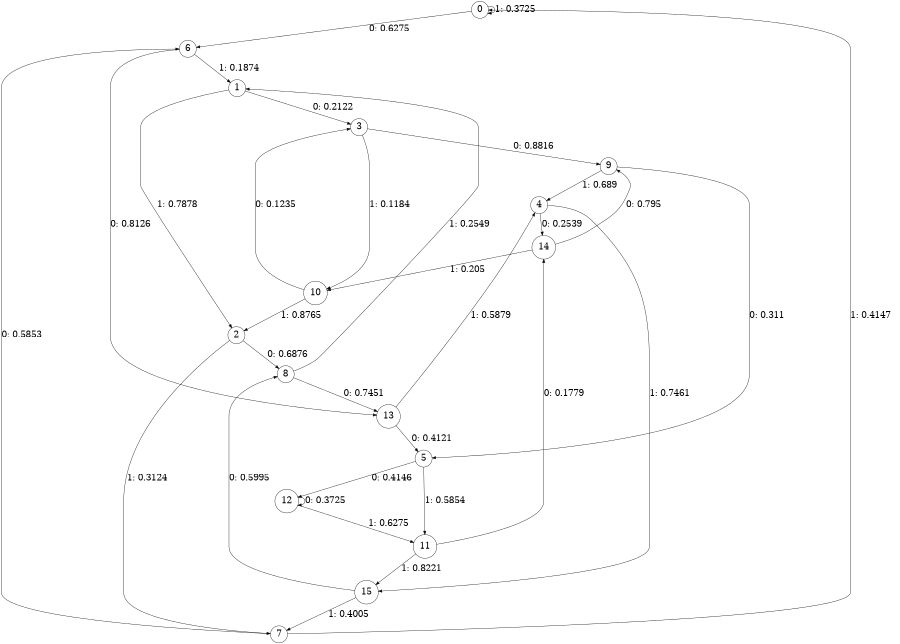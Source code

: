 digraph "ch43concat_phase3_L4" {
size = "6,8.5";
ratio = "fill";
node [shape = circle];
node [fontsize = 24];
edge [fontsize = 24];
0 -> 6 [label = "0: 0.6275   "];
0 -> 0 [label = "1: 0.3725   "];
1 -> 3 [label = "0: 0.2122   "];
1 -> 2 [label = "1: 0.7878   "];
2 -> 8 [label = "0: 0.6876   "];
2 -> 7 [label = "1: 0.3124   "];
3 -> 9 [label = "0: 0.8816   "];
3 -> 10 [label = "1: 0.1184   "];
4 -> 14 [label = "0: 0.2539   "];
4 -> 15 [label = "1: 0.7461   "];
5 -> 12 [label = "0: 0.4146   "];
5 -> 11 [label = "1: 0.5854   "];
6 -> 13 [label = "0: 0.8126   "];
6 -> 1 [label = "1: 0.1874   "];
7 -> 6 [label = "0: 0.5853   "];
7 -> 0 [label = "1: 0.4147   "];
8 -> 13 [label = "0: 0.7451   "];
8 -> 1 [label = "1: 0.2549   "];
9 -> 5 [label = "0: 0.311    "];
9 -> 4 [label = "1: 0.689    "];
10 -> 3 [label = "0: 0.1235   "];
10 -> 2 [label = "1: 0.8765   "];
11 -> 14 [label = "0: 0.1779   "];
11 -> 15 [label = "1: 0.8221   "];
12 -> 12 [label = "0: 0.3725   "];
12 -> 11 [label = "1: 0.6275   "];
13 -> 5 [label = "0: 0.4121   "];
13 -> 4 [label = "1: 0.5879   "];
14 -> 9 [label = "0: 0.795    "];
14 -> 10 [label = "1: 0.205    "];
15 -> 8 [label = "0: 0.5995   "];
15 -> 7 [label = "1: 0.4005   "];
}